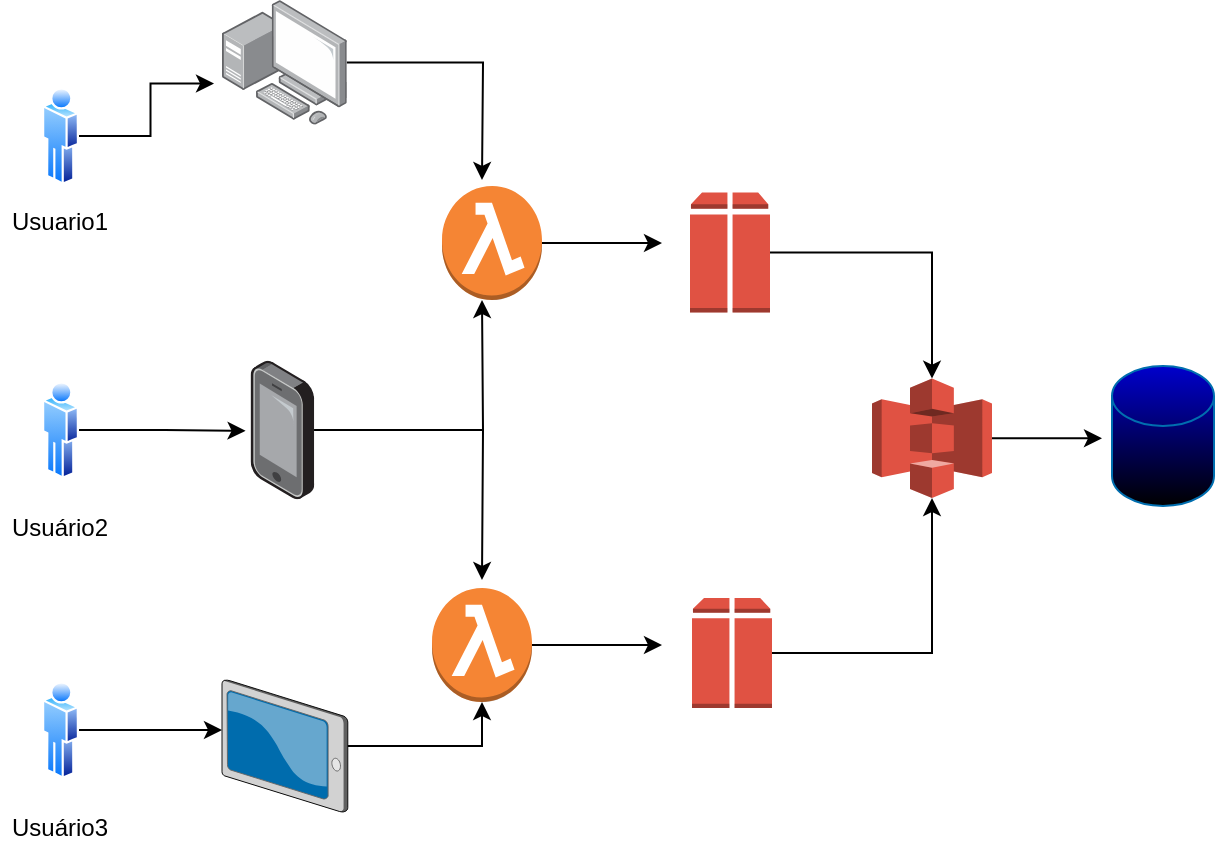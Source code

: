 <mxfile version="28.1.2">
  <diagram name="Página-1" id="WrAiDgL58e1Ib6NG_mUK">
    <mxGraphModel dx="1042" dy="660" grid="1" gridSize="10" guides="1" tooltips="1" connect="1" arrows="1" fold="1" page="1" pageScale="1" pageWidth="827" pageHeight="1169" math="0" shadow="0">
      <root>
        <mxCell id="0" />
        <mxCell id="1" parent="0" />
        <mxCell id="0DglOQJ0HCNUDIfRl9CM-4" value="" style="image;aspect=fixed;perimeter=ellipsePerimeter;html=1;align=center;shadow=0;dashed=0;spacingTop=3;image=img/lib/active_directory/user.svg;" vertex="1" parent="1">
          <mxGeometry x="90" y="373" width="18.5" height="50" as="geometry" />
        </mxCell>
        <mxCell id="0DglOQJ0HCNUDIfRl9CM-17" style="edgeStyle=orthogonalEdgeStyle;rounded=0;orthogonalLoop=1;jettySize=auto;html=1;exitX=1;exitY=0.5;exitDx=0;exitDy=0;" edge="1" parent="1" source="0DglOQJ0HCNUDIfRl9CM-5">
          <mxGeometry relative="1" as="geometry">
            <mxPoint x="180" y="695" as="targetPoint" />
          </mxGeometry>
        </mxCell>
        <mxCell id="0DglOQJ0HCNUDIfRl9CM-5" value="" style="image;aspect=fixed;perimeter=ellipsePerimeter;html=1;align=center;shadow=0;dashed=0;spacingTop=3;image=img/lib/active_directory/user.svg;" vertex="1" parent="1">
          <mxGeometry x="90" y="670" width="18.5" height="50" as="geometry" />
        </mxCell>
        <mxCell id="0DglOQJ0HCNUDIfRl9CM-6" value="" style="image;aspect=fixed;perimeter=ellipsePerimeter;html=1;align=center;shadow=0;dashed=0;spacingTop=3;image=img/lib/active_directory/user.svg;" vertex="1" parent="1">
          <mxGeometry x="90" y="520" width="18.5" height="50" as="geometry" />
        </mxCell>
        <mxCell id="0DglOQJ0HCNUDIfRl9CM-39" style="edgeStyle=orthogonalEdgeStyle;rounded=0;orthogonalLoop=1;jettySize=auto;html=1;entryX=0.5;entryY=1;entryDx=0;entryDy=0;entryPerimeter=0;" edge="1" parent="1" source="0DglOQJ0HCNUDIfRl9CM-9" target="0DglOQJ0HCNUDIfRl9CM-31">
          <mxGeometry relative="1" as="geometry">
            <mxPoint x="530" y="590" as="targetPoint" />
          </mxGeometry>
        </mxCell>
        <mxCell id="0DglOQJ0HCNUDIfRl9CM-9" value="" style="outlineConnect=0;dashed=0;verticalLabelPosition=bottom;verticalAlign=top;align=center;html=1;shape=mxgraph.aws3.archive;fillColor=#E05243;gradientColor=none;" vertex="1" parent="1">
          <mxGeometry x="415" y="629" width="40" height="55" as="geometry" />
        </mxCell>
        <mxCell id="0DglOQJ0HCNUDIfRl9CM-38" style="edgeStyle=orthogonalEdgeStyle;rounded=0;orthogonalLoop=1;jettySize=auto;html=1;" edge="1" parent="1" source="0DglOQJ0HCNUDIfRl9CM-10" target="0DglOQJ0HCNUDIfRl9CM-31">
          <mxGeometry relative="1" as="geometry" />
        </mxCell>
        <mxCell id="0DglOQJ0HCNUDIfRl9CM-10" value="" style="outlineConnect=0;dashed=0;verticalLabelPosition=bottom;verticalAlign=top;align=center;html=1;shape=mxgraph.aws3.archive;fillColor=#E05243;gradientColor=none;" vertex="1" parent="1">
          <mxGeometry x="414" y="426.31" width="40" height="60" as="geometry" />
        </mxCell>
        <mxCell id="0DglOQJ0HCNUDIfRl9CM-19" style="edgeStyle=orthogonalEdgeStyle;rounded=0;orthogonalLoop=1;jettySize=auto;html=1;" edge="1" parent="1" source="0DglOQJ0HCNUDIfRl9CM-12">
          <mxGeometry relative="1" as="geometry">
            <mxPoint x="310" y="420" as="targetPoint" />
          </mxGeometry>
        </mxCell>
        <mxCell id="0DglOQJ0HCNUDIfRl9CM-12" value="" style="image;points=[];aspect=fixed;html=1;align=center;shadow=0;dashed=0;image=img/lib/allied_telesis/computer_and_terminals/Personal_Computer_with_Server.svg;" vertex="1" parent="1">
          <mxGeometry x="180" y="330" width="62.4" height="62.4" as="geometry" />
        </mxCell>
        <mxCell id="0DglOQJ0HCNUDIfRl9CM-18" style="edgeStyle=orthogonalEdgeStyle;rounded=0;orthogonalLoop=1;jettySize=auto;html=1;" edge="1" parent="1" source="0DglOQJ0HCNUDIfRl9CM-13">
          <mxGeometry relative="1" as="geometry">
            <mxPoint x="310" y="480" as="targetPoint" />
          </mxGeometry>
        </mxCell>
        <mxCell id="0DglOQJ0HCNUDIfRl9CM-21" style="edgeStyle=orthogonalEdgeStyle;rounded=0;orthogonalLoop=1;jettySize=auto;html=1;" edge="1" parent="1" source="0DglOQJ0HCNUDIfRl9CM-13">
          <mxGeometry relative="1" as="geometry">
            <mxPoint x="310" y="620" as="targetPoint" />
          </mxGeometry>
        </mxCell>
        <mxCell id="0DglOQJ0HCNUDIfRl9CM-13" value="" style="image;points=[];aspect=fixed;html=1;align=center;shadow=0;dashed=0;image=img/lib/allied_telesis/computer_and_terminals/Smartphone.svg;" vertex="1" parent="1">
          <mxGeometry x="194.3" y="510.31" width="31.8" height="69.38" as="geometry" />
        </mxCell>
        <mxCell id="0DglOQJ0HCNUDIfRl9CM-14" value="" style="verticalLabelPosition=bottom;sketch=0;aspect=fixed;html=1;verticalAlign=top;strokeColor=none;align=center;outlineConnect=0;shape=mxgraph.citrix.tablet_2;" vertex="1" parent="1">
          <mxGeometry x="180" y="670" width="62.93" height="66" as="geometry" />
        </mxCell>
        <mxCell id="0DglOQJ0HCNUDIfRl9CM-15" style="edgeStyle=orthogonalEdgeStyle;rounded=0;orthogonalLoop=1;jettySize=auto;html=1;exitX=1;exitY=0.5;exitDx=0;exitDy=0;entryX=-0.064;entryY=0.67;entryDx=0;entryDy=0;entryPerimeter=0;" edge="1" parent="1" source="0DglOQJ0HCNUDIfRl9CM-4" target="0DglOQJ0HCNUDIfRl9CM-12">
          <mxGeometry relative="1" as="geometry" />
        </mxCell>
        <mxCell id="0DglOQJ0HCNUDIfRl9CM-16" style="edgeStyle=orthogonalEdgeStyle;rounded=0;orthogonalLoop=1;jettySize=auto;html=1;exitX=1;exitY=0.5;exitDx=0;exitDy=0;entryX=-0.079;entryY=0.506;entryDx=0;entryDy=0;entryPerimeter=0;" edge="1" parent="1" source="0DglOQJ0HCNUDIfRl9CM-6" target="0DglOQJ0HCNUDIfRl9CM-13">
          <mxGeometry relative="1" as="geometry" />
        </mxCell>
        <mxCell id="0DglOQJ0HCNUDIfRl9CM-37" style="edgeStyle=orthogonalEdgeStyle;rounded=0;orthogonalLoop=1;jettySize=auto;html=1;" edge="1" parent="1" source="0DglOQJ0HCNUDIfRl9CM-25">
          <mxGeometry relative="1" as="geometry">
            <mxPoint x="400" y="451.5" as="targetPoint" />
          </mxGeometry>
        </mxCell>
        <mxCell id="0DglOQJ0HCNUDIfRl9CM-25" value="" style="outlineConnect=0;dashed=0;verticalLabelPosition=bottom;verticalAlign=top;align=center;html=1;shape=mxgraph.aws3.lambda_function;fillColor=#F58534;gradientColor=none;" vertex="1" parent="1">
          <mxGeometry x="290" y="423" width="50" height="57" as="geometry" />
        </mxCell>
        <mxCell id="0DglOQJ0HCNUDIfRl9CM-36" style="edgeStyle=orthogonalEdgeStyle;rounded=0;orthogonalLoop=1;jettySize=auto;html=1;" edge="1" parent="1" source="0DglOQJ0HCNUDIfRl9CM-26">
          <mxGeometry relative="1" as="geometry">
            <mxPoint x="400" y="652.5" as="targetPoint" />
          </mxGeometry>
        </mxCell>
        <mxCell id="0DglOQJ0HCNUDIfRl9CM-26" value="" style="outlineConnect=0;dashed=0;verticalLabelPosition=bottom;verticalAlign=top;align=center;html=1;shape=mxgraph.aws3.lambda_function;fillColor=#F58534;gradientColor=none;" vertex="1" parent="1">
          <mxGeometry x="285" y="624" width="50" height="57" as="geometry" />
        </mxCell>
        <mxCell id="0DglOQJ0HCNUDIfRl9CM-40" style="edgeStyle=orthogonalEdgeStyle;rounded=0;orthogonalLoop=1;jettySize=auto;html=1;" edge="1" parent="1" source="0DglOQJ0HCNUDIfRl9CM-31">
          <mxGeometry relative="1" as="geometry">
            <mxPoint x="620" y="549.155" as="targetPoint" />
          </mxGeometry>
        </mxCell>
        <mxCell id="0DglOQJ0HCNUDIfRl9CM-31" value="" style="outlineConnect=0;dashed=0;verticalLabelPosition=bottom;verticalAlign=top;align=center;html=1;shape=mxgraph.aws3.s3;fillColor=#E05243;gradientColor=none;" vertex="1" parent="1">
          <mxGeometry x="505" y="519.31" width="60" height="59.69" as="geometry" />
        </mxCell>
        <mxCell id="0DglOQJ0HCNUDIfRl9CM-33" value="" style="shape=cylinder3;whiteSpace=wrap;html=1;boundedLbl=1;backgroundOutline=1;size=15;labelBackgroundColor=none;fontColor=#ffffff;fillColor=#0000CC;strokeColor=#006EAF;gradientColor=default;" vertex="1" parent="1">
          <mxGeometry x="625" y="513" width="51" height="70" as="geometry" />
        </mxCell>
        <mxCell id="0DglOQJ0HCNUDIfRl9CM-34" style="edgeStyle=orthogonalEdgeStyle;rounded=0;orthogonalLoop=1;jettySize=auto;html=1;entryX=0.5;entryY=1;entryDx=0;entryDy=0;entryPerimeter=0;" edge="1" parent="1" source="0DglOQJ0HCNUDIfRl9CM-14" target="0DglOQJ0HCNUDIfRl9CM-26">
          <mxGeometry relative="1" as="geometry" />
        </mxCell>
        <mxCell id="0DglOQJ0HCNUDIfRl9CM-41" value="Usuario1" style="text;html=1;align=center;verticalAlign=middle;whiteSpace=wrap;rounded=0;" vertex="1" parent="1">
          <mxGeometry x="69.25" y="426.31" width="60" height="30" as="geometry" />
        </mxCell>
        <mxCell id="0DglOQJ0HCNUDIfRl9CM-43" value="Usuário2" style="text;html=1;align=center;verticalAlign=middle;whiteSpace=wrap;rounded=0;" vertex="1" parent="1">
          <mxGeometry x="69" y="579" width="60" height="30" as="geometry" />
        </mxCell>
        <mxCell id="0DglOQJ0HCNUDIfRl9CM-44" value="Usuário3" style="text;html=1;align=center;verticalAlign=middle;whiteSpace=wrap;rounded=0;" vertex="1" parent="1">
          <mxGeometry x="69" y="729" width="60" height="30" as="geometry" />
        </mxCell>
      </root>
    </mxGraphModel>
  </diagram>
</mxfile>
